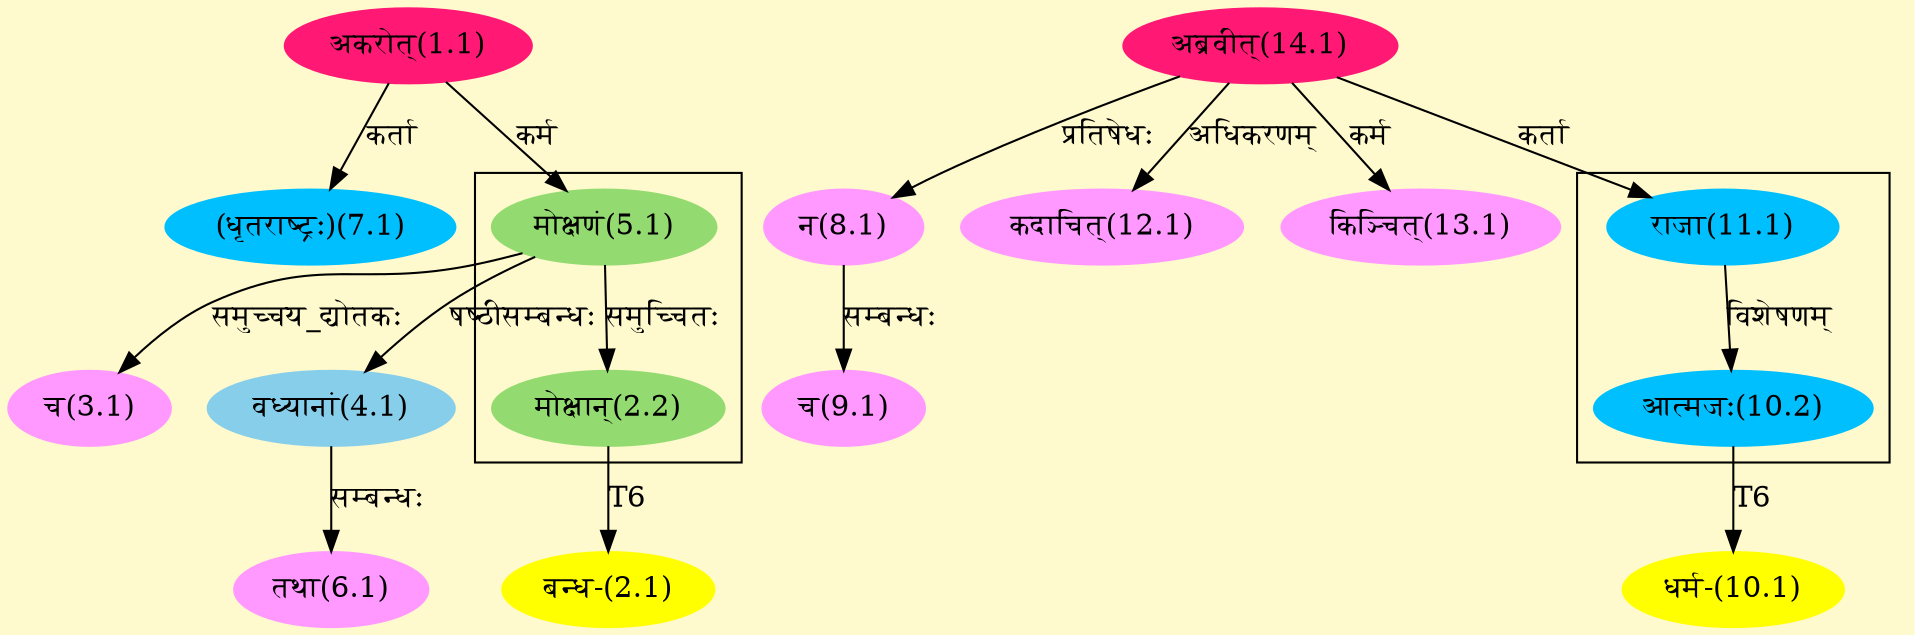 digraph G{
rankdir=BT;
 compound=true;
 bgcolor="lemonchiffon1";

subgraph cluster_1{
Node2_2 [style=filled, color="#93DB70" label = "मोक्षान्(2.2)"]
Node5_1 [style=filled, color="#93DB70" label = "मोक्षणं(5.1)"]

}

subgraph cluster_2{
Node10_2 [style=filled, color="#00BFFF" label = "आत्मजः(10.2)"]
Node11_1 [style=filled, color="#00BFFF" label = "राजा(11.1)"]

}
Node1_1 [style=filled, color="#FF1975" label = "अकरोत्(1.1)"]
Node7_1 [style=filled, color="#00BFFF" label = "(धृतराष्ट्रः)(7.1)"]
Node [style=filled, color="" label = "()"]
Node2_1 [style=filled, color="#FFFF00" label = "बन्ध-(2.1)"]
Node2_2 [style=filled, color="#93DB70" label = "मोक्षान्(2.2)"]
Node3_1 [style=filled, color="#FF99FF" label = "च(3.1)"]
Node5_1 [style=filled, color="#93DB70" label = "मोक्षणं(5.1)"]
Node4_1 [style=filled, color="#87CEEB" label = "वध्यानां(4.1)"]
Node6_1 [style=filled, color="#FF99FF" label = "तथा(6.1)"]
Node8_1 [style=filled, color="#FF99FF" label = "न(8.1)"]
Node14_1 [style=filled, color="#FF1975" label = "अब्रवीत्(14.1)"]
Node9_1 [style=filled, color="#FF99FF" label = "च(9.1)"]
Node10_1 [style=filled, color="#FFFF00" label = "धर्म-(10.1)"]
Node10_2 [style=filled, color="#00BFFF" label = "आत्मजः(10.2)"]
Node11_1 [style=filled, color="#00BFFF" label = "राजा(11.1)"]
Node12_1 [style=filled, color="#FF99FF" label = "कदाचित्(12.1)"]
Node13_1 [style=filled, color="#FF99FF" label = "किञ्चित्(13.1)"]
/* Start of Relations section */

Node2_1 -> Node2_2 [  label="T6"  dir="back" ]
Node2_2 -> Node5_1 [  label="समुच्चितः"  dir="back" ]
Node3_1 -> Node5_1 [  label="समुच्चय_द्योतकः"  dir="back" ]
Node4_1 -> Node5_1 [  label="षष्ठीसम्बन्धः"  dir="back" ]
Node5_1 -> Node1_1 [  label="कर्म"  dir="back" ]
Node6_1 -> Node4_1 [  label="सम्बन्धः"  dir="back" ]
Node7_1 -> Node1_1 [  label="कर्ता"  dir="back" ]
Node8_1 -> Node14_1 [  label="प्रतिषेधः"  dir="back" ]
Node9_1 -> Node8_1 [  label="सम्बन्धः"  dir="back" ]
Node10_1 -> Node10_2 [  label="T6"  dir="back" ]
Node10_2 -> Node11_1 [  label="विशेषणम्"  dir="back" ]
Node11_1 -> Node14_1 [  label="कर्ता"  dir="back" ]
Node12_1 -> Node14_1 [  label="अधिकरणम्"  dir="back" ]
Node13_1 -> Node14_1 [  label="कर्म"  dir="back" ]
}
